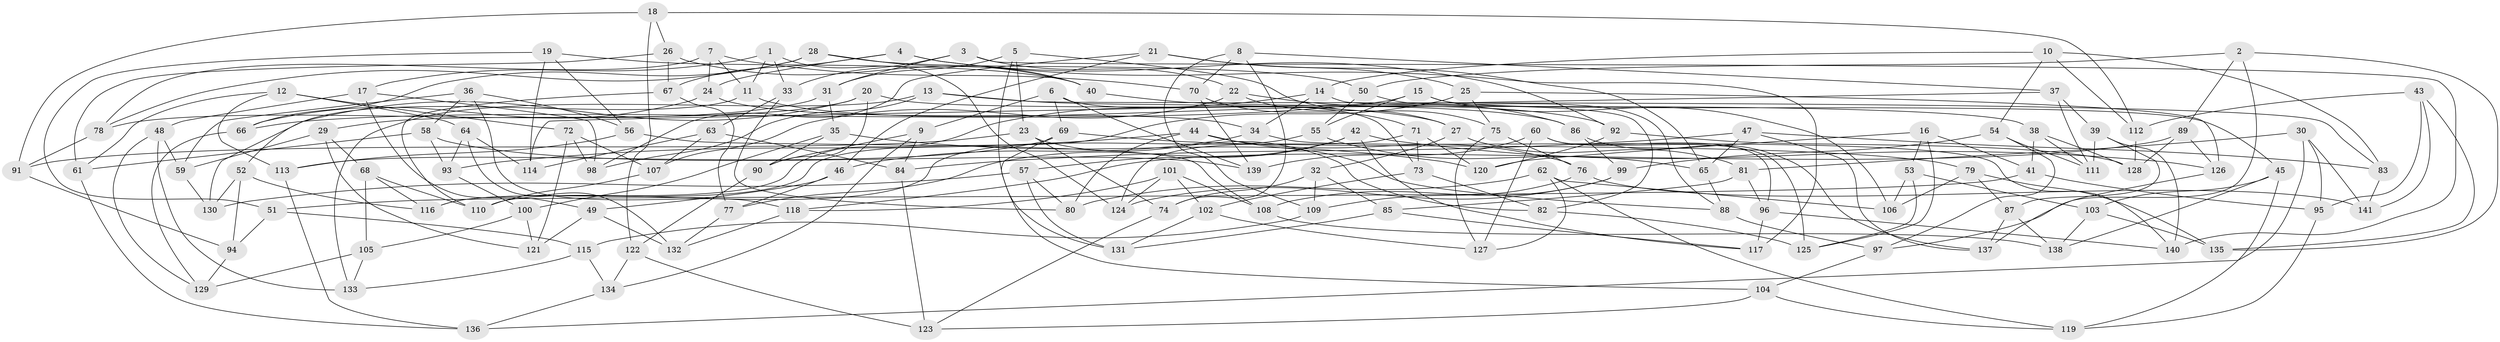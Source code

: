 // Generated by graph-tools (version 1.1) at 2025/37/03/09/25 02:37:52]
// undirected, 141 vertices, 282 edges
graph export_dot {
graph [start="1"]
  node [color=gray90,style=filled];
  1;
  2;
  3;
  4;
  5;
  6;
  7;
  8;
  9;
  10;
  11;
  12;
  13;
  14;
  15;
  16;
  17;
  18;
  19;
  20;
  21;
  22;
  23;
  24;
  25;
  26;
  27;
  28;
  29;
  30;
  31;
  32;
  33;
  34;
  35;
  36;
  37;
  38;
  39;
  40;
  41;
  42;
  43;
  44;
  45;
  46;
  47;
  48;
  49;
  50;
  51;
  52;
  53;
  54;
  55;
  56;
  57;
  58;
  59;
  60;
  61;
  62;
  63;
  64;
  65;
  66;
  67;
  68;
  69;
  70;
  71;
  72;
  73;
  74;
  75;
  76;
  77;
  78;
  79;
  80;
  81;
  82;
  83;
  84;
  85;
  86;
  87;
  88;
  89;
  90;
  91;
  92;
  93;
  94;
  95;
  96;
  97;
  98;
  99;
  100;
  101;
  102;
  103;
  104;
  105;
  106;
  107;
  108;
  109;
  110;
  111;
  112;
  113;
  114;
  115;
  116;
  117;
  118;
  119;
  120;
  121;
  122;
  123;
  124;
  125;
  126;
  127;
  128;
  129;
  130;
  131;
  132;
  133;
  134;
  135;
  136;
  137;
  138;
  139;
  140;
  141;
  1 -- 33;
  1 -- 124;
  1 -- 11;
  1 -- 17;
  2 -- 97;
  2 -- 89;
  2 -- 135;
  2 -- 50;
  3 -- 31;
  3 -- 22;
  3 -- 140;
  3 -- 33;
  4 -- 24;
  4 -- 92;
  4 -- 117;
  4 -- 67;
  5 -- 31;
  5 -- 131;
  5 -- 23;
  5 -- 75;
  6 -- 139;
  6 -- 69;
  6 -- 73;
  6 -- 9;
  7 -- 78;
  7 -- 70;
  7 -- 11;
  7 -- 24;
  8 -- 109;
  8 -- 37;
  8 -- 74;
  8 -- 70;
  9 -- 84;
  9 -- 90;
  9 -- 134;
  10 -- 83;
  10 -- 112;
  10 -- 54;
  10 -- 14;
  11 -- 92;
  11 -- 52;
  12 -- 61;
  12 -- 64;
  12 -- 113;
  12 -- 72;
  13 -- 27;
  13 -- 83;
  13 -- 133;
  13 -- 98;
  14 -- 34;
  14 -- 116;
  14 -- 82;
  15 -- 66;
  15 -- 106;
  15 -- 55;
  15 -- 45;
  16 -- 41;
  16 -- 53;
  16 -- 125;
  16 -- 120;
  17 -- 49;
  17 -- 48;
  17 -- 98;
  18 -- 122;
  18 -- 26;
  18 -- 112;
  18 -- 91;
  19 -- 114;
  19 -- 56;
  19 -- 40;
  19 -- 51;
  20 -- 29;
  20 -- 38;
  20 -- 90;
  20 -- 130;
  21 -- 46;
  21 -- 25;
  21 -- 65;
  21 -- 98;
  22 -- 27;
  22 -- 107;
  22 -- 86;
  23 -- 82;
  23 -- 74;
  23 -- 91;
  24 -- 66;
  24 -- 34;
  25 -- 126;
  25 -- 75;
  25 -- 116;
  26 -- 61;
  26 -- 40;
  26 -- 67;
  27 -- 81;
  27 -- 32;
  28 -- 50;
  28 -- 40;
  28 -- 78;
  28 -- 66;
  29 -- 121;
  29 -- 68;
  29 -- 59;
  30 -- 136;
  30 -- 95;
  30 -- 81;
  30 -- 141;
  31 -- 78;
  31 -- 35;
  32 -- 109;
  32 -- 85;
  32 -- 74;
  33 -- 63;
  33 -- 80;
  34 -- 140;
  34 -- 46;
  35 -- 90;
  35 -- 120;
  35 -- 100;
  36 -- 118;
  36 -- 56;
  36 -- 58;
  36 -- 59;
  37 -- 111;
  37 -- 114;
  37 -- 39;
  38 -- 128;
  38 -- 41;
  38 -- 111;
  39 -- 87;
  39 -- 140;
  39 -- 111;
  40 -- 86;
  41 -- 51;
  41 -- 95;
  42 -- 126;
  42 -- 57;
  42 -- 117;
  42 -- 77;
  43 -- 112;
  43 -- 95;
  43 -- 141;
  43 -- 135;
  44 -- 80;
  44 -- 93;
  44 -- 76;
  44 -- 88;
  45 -- 138;
  45 -- 103;
  45 -- 119;
  46 -- 77;
  46 -- 49;
  47 -- 65;
  47 -- 83;
  47 -- 84;
  47 -- 137;
  48 -- 133;
  48 -- 129;
  48 -- 59;
  49 -- 121;
  49 -- 132;
  50 -- 88;
  50 -- 55;
  51 -- 115;
  51 -- 94;
  52 -- 116;
  52 -- 94;
  52 -- 130;
  53 -- 125;
  53 -- 103;
  53 -- 106;
  54 -- 97;
  54 -- 111;
  54 -- 99;
  55 -- 65;
  55 -- 110;
  56 -- 113;
  56 -- 108;
  57 -- 130;
  57 -- 131;
  57 -- 80;
  58 -- 61;
  58 -- 139;
  58 -- 93;
  59 -- 130;
  60 -- 96;
  60 -- 125;
  60 -- 127;
  60 -- 139;
  61 -- 136;
  62 -- 80;
  62 -- 127;
  62 -- 119;
  62 -- 106;
  63 -- 107;
  63 -- 114;
  63 -- 84;
  64 -- 132;
  64 -- 114;
  64 -- 93;
  65 -- 88;
  66 -- 129;
  67 -- 77;
  67 -- 110;
  68 -- 105;
  68 -- 116;
  68 -- 110;
  69 -- 104;
  69 -- 79;
  69 -- 113;
  70 -- 139;
  70 -- 71;
  71 -- 124;
  71 -- 73;
  71 -- 120;
  72 -- 107;
  72 -- 98;
  72 -- 121;
  73 -- 102;
  73 -- 82;
  74 -- 123;
  75 -- 76;
  75 -- 127;
  76 -- 109;
  76 -- 141;
  77 -- 132;
  78 -- 91;
  79 -- 106;
  79 -- 135;
  79 -- 87;
  81 -- 85;
  81 -- 96;
  82 -- 125;
  83 -- 141;
  84 -- 123;
  85 -- 117;
  85 -- 131;
  86 -- 99;
  86 -- 137;
  87 -- 137;
  87 -- 138;
  88 -- 97;
  89 -- 128;
  89 -- 126;
  89 -- 118;
  90 -- 122;
  91 -- 94;
  92 -- 128;
  92 -- 120;
  93 -- 100;
  94 -- 129;
  95 -- 119;
  96 -- 140;
  96 -- 117;
  97 -- 104;
  99 -- 124;
  99 -- 108;
  100 -- 121;
  100 -- 105;
  101 -- 118;
  101 -- 108;
  101 -- 124;
  101 -- 102;
  102 -- 127;
  102 -- 131;
  103 -- 138;
  103 -- 135;
  104 -- 123;
  104 -- 119;
  105 -- 129;
  105 -- 133;
  107 -- 110;
  108 -- 138;
  109 -- 115;
  112 -- 128;
  113 -- 136;
  115 -- 133;
  115 -- 134;
  118 -- 132;
  122 -- 123;
  122 -- 134;
  126 -- 137;
  134 -- 136;
}
